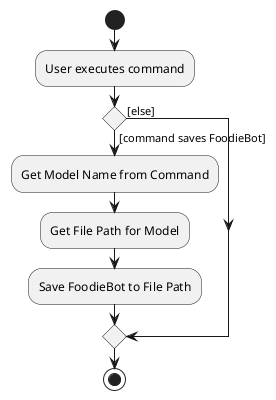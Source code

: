 @startuml
start
:User executes command;

'Since the beta syntax does not support placing the condition outside the
'diamond we place it as the true branch instead.

if () then ([command saves FoodieBot])
    :Get Model Name from Command;
    :Get File Path for Model;
    :Save FoodieBot to File Path;
else ([else])
endif
stop
@enduml
